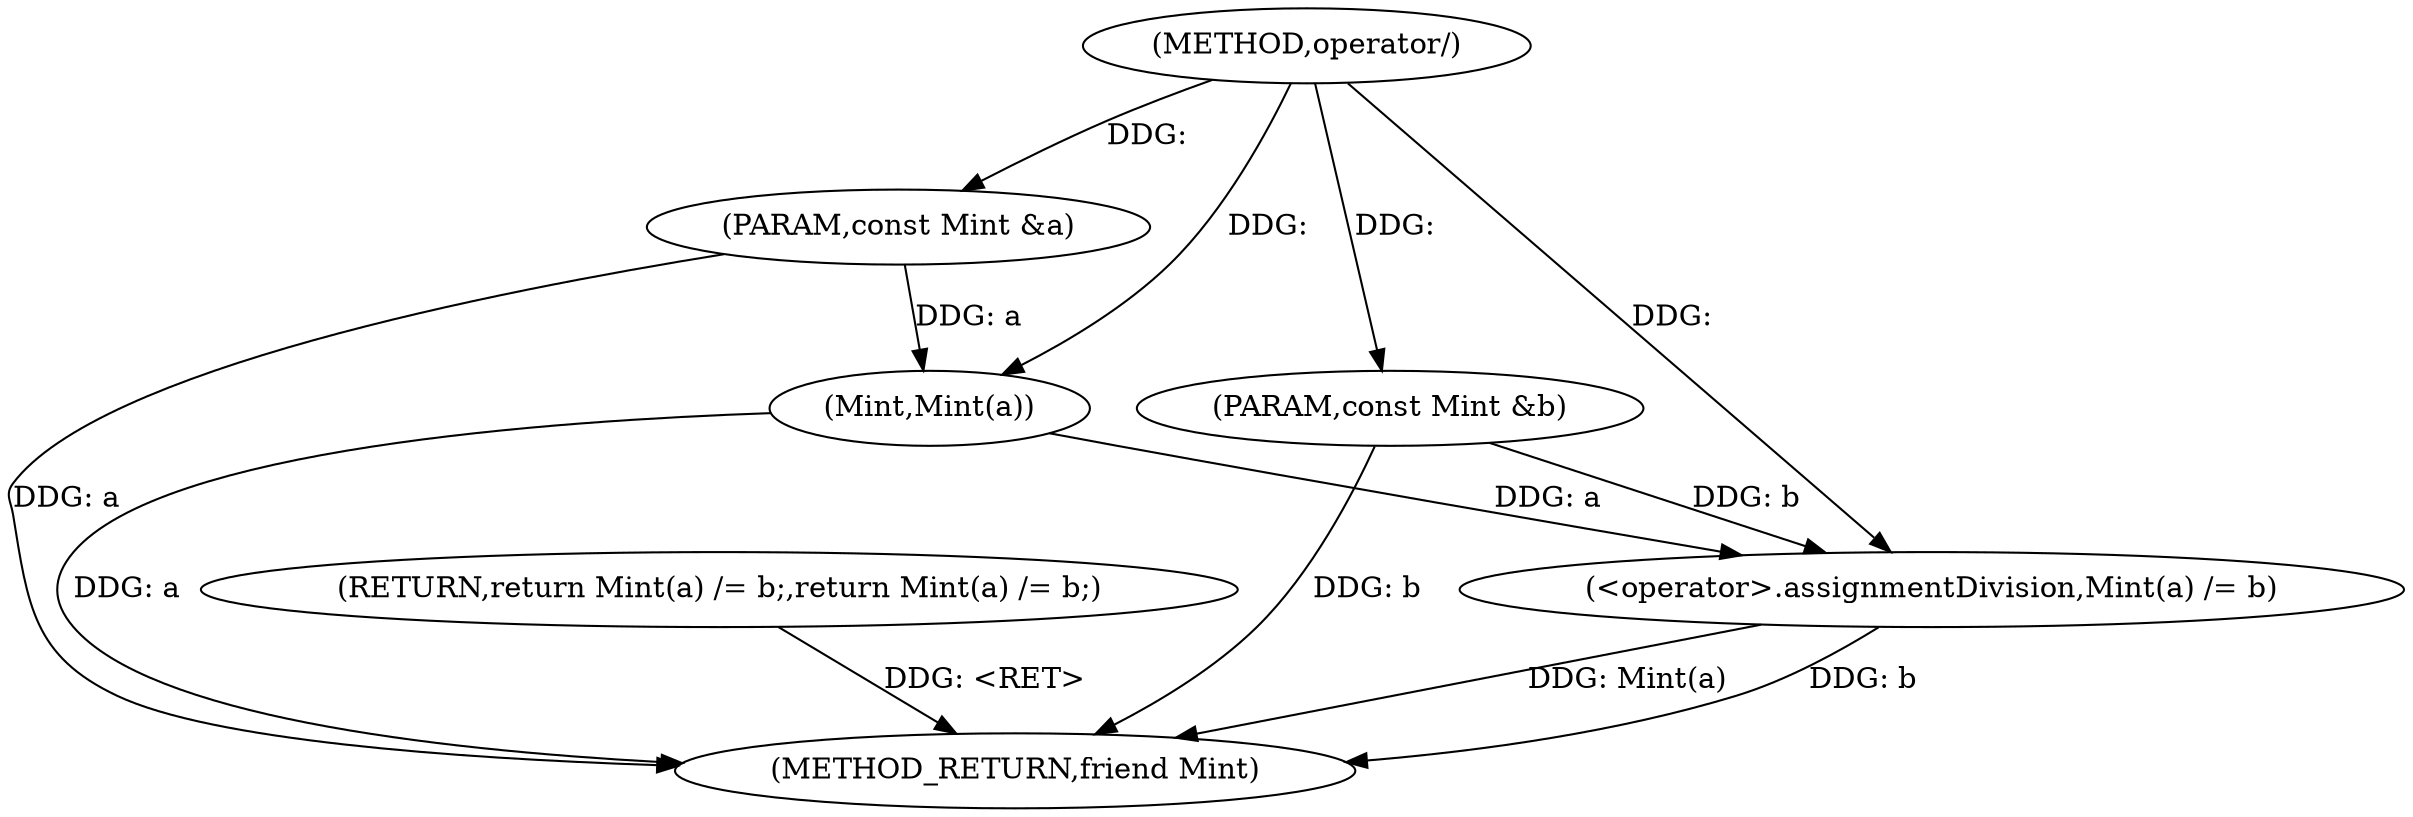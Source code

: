 digraph "operator/" {  
"1000983" [label = "(METHOD,operator/)" ]
"1000992" [label = "(METHOD_RETURN,friend Mint)" ]
"1000984" [label = "(PARAM,const Mint &a)" ]
"1000985" [label = "(PARAM,const Mint &b)" ]
"1000987" [label = "(RETURN,return Mint(a) /= b;,return Mint(a) /= b;)" ]
"1000988" [label = "(<operator>.assignmentDivision,Mint(a) /= b)" ]
"1000989" [label = "(Mint,Mint(a))" ]
  "1000987" -> "1000992"  [ label = "DDG: <RET>"] 
  "1000984" -> "1000992"  [ label = "DDG: a"] 
  "1000985" -> "1000992"  [ label = "DDG: b"] 
  "1000989" -> "1000992"  [ label = "DDG: a"] 
  "1000988" -> "1000992"  [ label = "DDG: Mint(a)"] 
  "1000988" -> "1000992"  [ label = "DDG: b"] 
  "1000983" -> "1000984"  [ label = "DDG: "] 
  "1000983" -> "1000985"  [ label = "DDG: "] 
  "1000985" -> "1000988"  [ label = "DDG: b"] 
  "1000983" -> "1000988"  [ label = "DDG: "] 
  "1000989" -> "1000988"  [ label = "DDG: a"] 
  "1000984" -> "1000989"  [ label = "DDG: a"] 
  "1000983" -> "1000989"  [ label = "DDG: "] 
}
